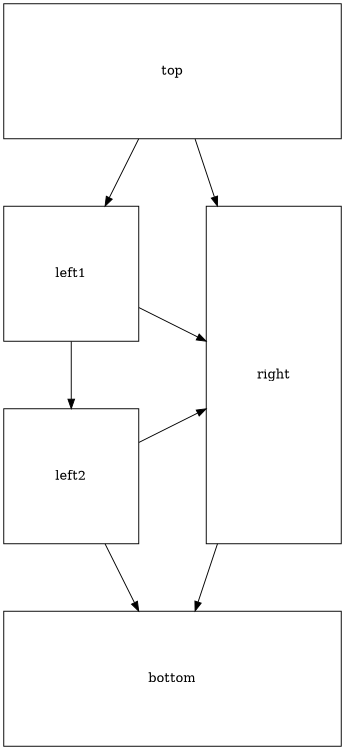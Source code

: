 digraph G {
    layout="neato"
    // scale things down for example
    size="5,5" 
    rankdir=TD
    ranksep=1
    nodesep=1

    node [shape=box]

    top[pos="5,10!", width=5, height=2]

    left1[pos="3.5,7!", width=2, height=2]
    left2[pos="3.5,4!", width=2, height=2]
    
    right[pos="6.5,5.5!", width=2, height=5]

    bottom[pos="5,1!", width=5, height=2]


    top->left1
    top->right

    left1->left2
    left1->right
    left2->right

    left2->bottom
    right->bottom
}
